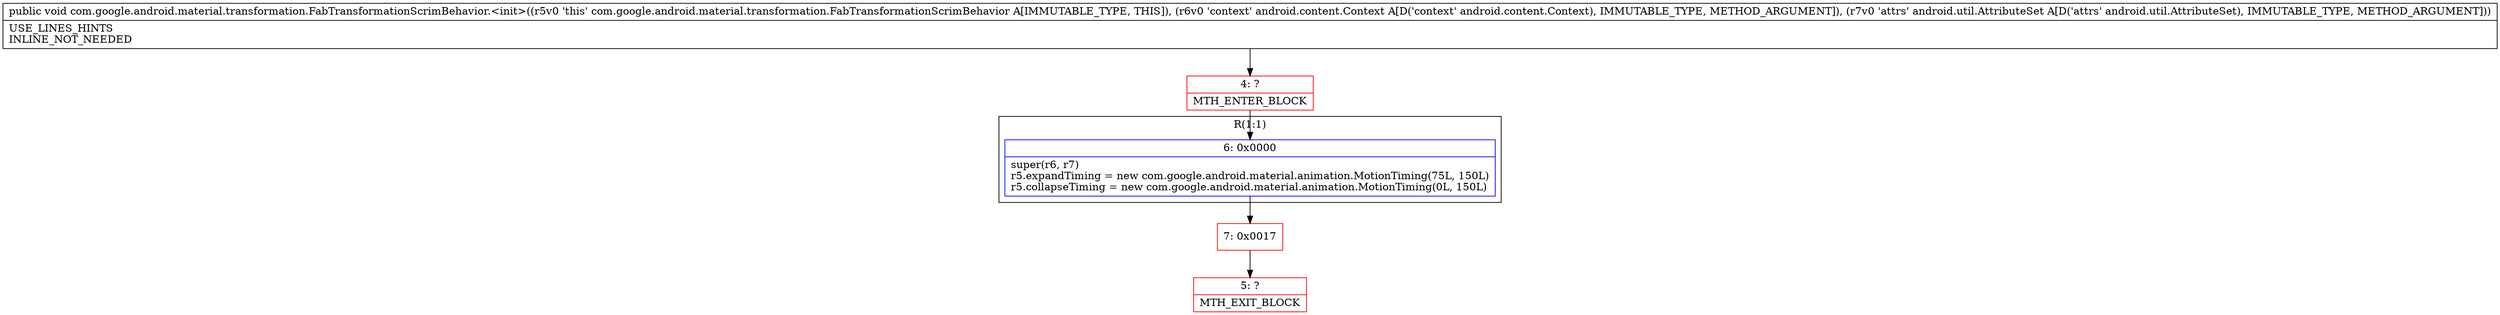 digraph "CFG forcom.google.android.material.transformation.FabTransformationScrimBehavior.\<init\>(Landroid\/content\/Context;Landroid\/util\/AttributeSet;)V" {
subgraph cluster_Region_1391421293 {
label = "R(1:1)";
node [shape=record,color=blue];
Node_6 [shape=record,label="{6\:\ 0x0000|super(r6, r7)\lr5.expandTiming = new com.google.android.material.animation.MotionTiming(75L, 150L)\lr5.collapseTiming = new com.google.android.material.animation.MotionTiming(0L, 150L)\l}"];
}
Node_4 [shape=record,color=red,label="{4\:\ ?|MTH_ENTER_BLOCK\l}"];
Node_7 [shape=record,color=red,label="{7\:\ 0x0017}"];
Node_5 [shape=record,color=red,label="{5\:\ ?|MTH_EXIT_BLOCK\l}"];
MethodNode[shape=record,label="{public void com.google.android.material.transformation.FabTransformationScrimBehavior.\<init\>((r5v0 'this' com.google.android.material.transformation.FabTransformationScrimBehavior A[IMMUTABLE_TYPE, THIS]), (r6v0 'context' android.content.Context A[D('context' android.content.Context), IMMUTABLE_TYPE, METHOD_ARGUMENT]), (r7v0 'attrs' android.util.AttributeSet A[D('attrs' android.util.AttributeSet), IMMUTABLE_TYPE, METHOD_ARGUMENT]))  | USE_LINES_HINTS\lINLINE_NOT_NEEDED\l}"];
MethodNode -> Node_4;Node_6 -> Node_7;
Node_4 -> Node_6;
Node_7 -> Node_5;
}

